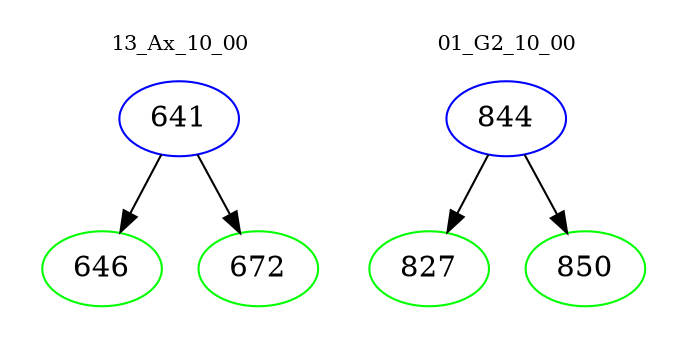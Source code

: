 digraph{
subgraph cluster_0 {
color = white
label = "13_Ax_10_00";
fontsize=10;
T0_641 [label="641", color="blue"]
T0_641 -> T0_646 [color="black"]
T0_646 [label="646", color="green"]
T0_641 -> T0_672 [color="black"]
T0_672 [label="672", color="green"]
}
subgraph cluster_1 {
color = white
label = "01_G2_10_00";
fontsize=10;
T1_844 [label="844", color="blue"]
T1_844 -> T1_827 [color="black"]
T1_827 [label="827", color="green"]
T1_844 -> T1_850 [color="black"]
T1_850 [label="850", color="green"]
}
}
